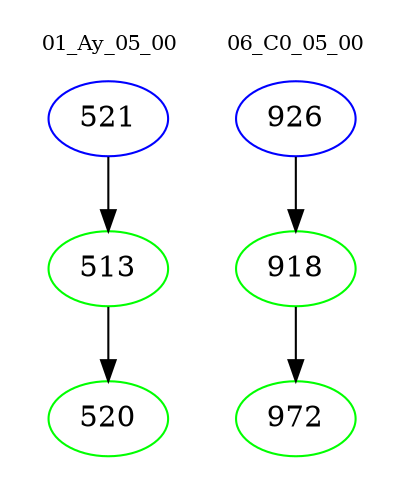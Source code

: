 digraph{
subgraph cluster_0 {
color = white
label = "01_Ay_05_00";
fontsize=10;
T0_521 [label="521", color="blue"]
T0_521 -> T0_513 [color="black"]
T0_513 [label="513", color="green"]
T0_513 -> T0_520 [color="black"]
T0_520 [label="520", color="green"]
}
subgraph cluster_1 {
color = white
label = "06_C0_05_00";
fontsize=10;
T1_926 [label="926", color="blue"]
T1_926 -> T1_918 [color="black"]
T1_918 [label="918", color="green"]
T1_918 -> T1_972 [color="black"]
T1_972 [label="972", color="green"]
}
}
